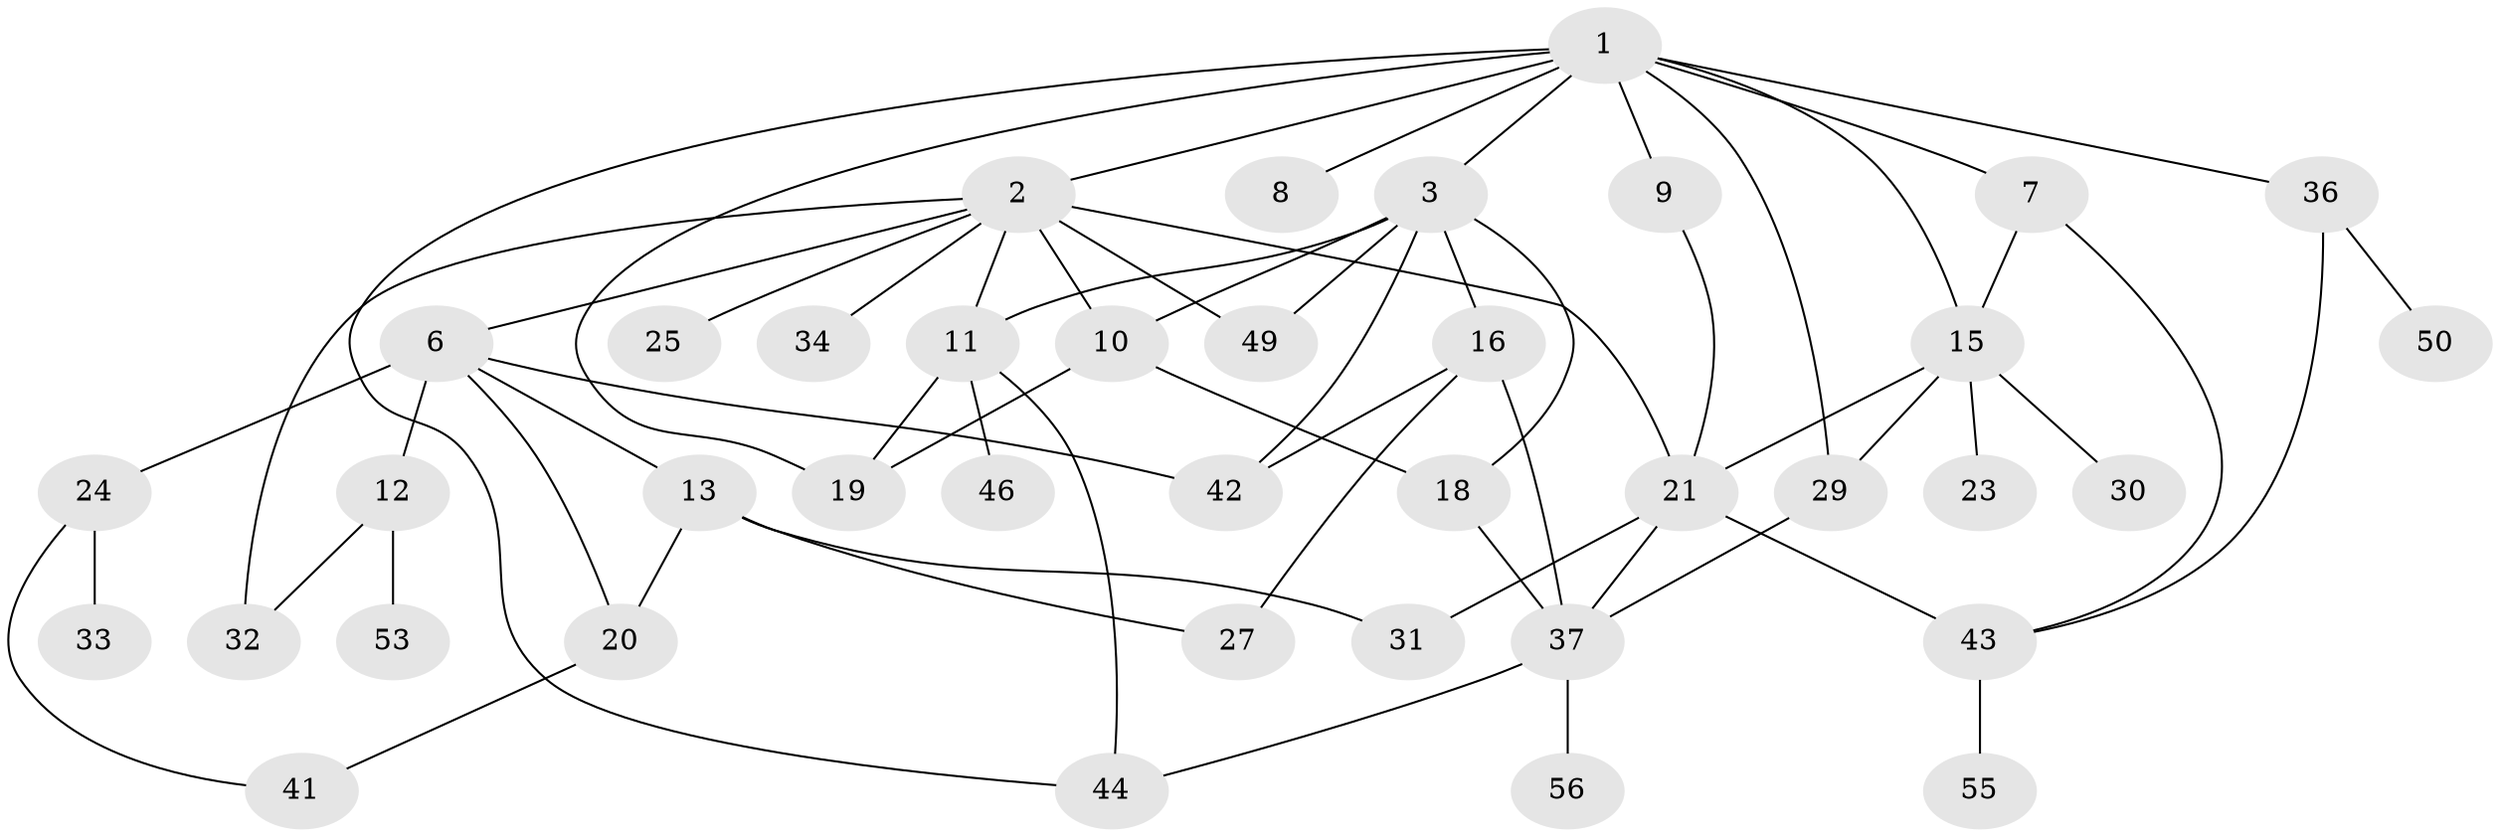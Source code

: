 // Generated by graph-tools (version 1.1) at 2025/51/02/27/25 19:51:38]
// undirected, 39 vertices, 62 edges
graph export_dot {
graph [start="1"]
  node [color=gray90,style=filled];
  1 [super="+5"];
  2 [super="+4"];
  3 [super="+57"];
  6 [super="+17"];
  7;
  8;
  9;
  10 [super="+51"];
  11 [super="+14"];
  12 [super="+39"];
  13 [super="+48"];
  15 [super="+22"];
  16 [super="+47"];
  18 [super="+35"];
  19;
  20 [super="+38"];
  21 [super="+28"];
  23;
  24 [super="+26"];
  25;
  27;
  29 [super="+45"];
  30;
  31;
  32;
  33;
  34;
  36;
  37 [super="+40"];
  41;
  42;
  43 [super="+52"];
  44 [super="+54"];
  46;
  49;
  50;
  53;
  55;
  56;
  1 -- 2;
  1 -- 3;
  1 -- 7;
  1 -- 9;
  1 -- 36;
  1 -- 19;
  1 -- 8;
  1 -- 15;
  1 -- 44;
  1 -- 29;
  2 -- 11;
  2 -- 21 [weight=2];
  2 -- 32;
  2 -- 34;
  2 -- 6;
  2 -- 49;
  2 -- 25;
  2 -- 10;
  3 -- 10;
  3 -- 11;
  3 -- 16;
  3 -- 18;
  3 -- 42;
  3 -- 49;
  6 -- 12;
  6 -- 13;
  6 -- 20;
  6 -- 24;
  6 -- 42;
  7 -- 43;
  7 -- 15;
  9 -- 21;
  10 -- 19;
  10 -- 18;
  11 -- 44;
  11 -- 19;
  11 -- 46;
  12 -- 32;
  12 -- 53;
  13 -- 27;
  13 -- 20;
  13 -- 31;
  15 -- 23;
  15 -- 29;
  15 -- 30;
  15 -- 21;
  16 -- 42;
  16 -- 27;
  16 -- 37;
  18 -- 37;
  20 -- 41;
  21 -- 31;
  21 -- 43 [weight=2];
  21 -- 37;
  24 -- 41;
  24 -- 33;
  29 -- 37;
  36 -- 50;
  36 -- 43;
  37 -- 44;
  37 -- 56;
  43 -- 55;
}
